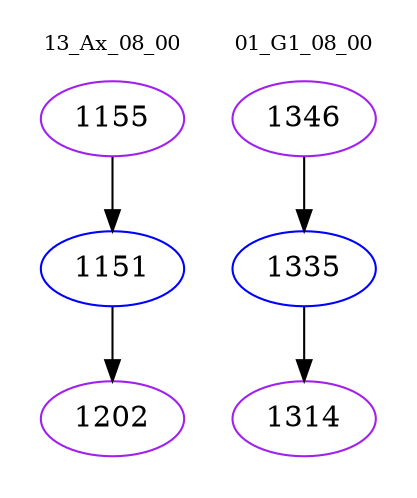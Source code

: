 digraph{
subgraph cluster_0 {
color = white
label = "13_Ax_08_00";
fontsize=10;
T0_1155 [label="1155", color="purple"]
T0_1155 -> T0_1151 [color="black"]
T0_1151 [label="1151", color="blue"]
T0_1151 -> T0_1202 [color="black"]
T0_1202 [label="1202", color="purple"]
}
subgraph cluster_1 {
color = white
label = "01_G1_08_00";
fontsize=10;
T1_1346 [label="1346", color="purple"]
T1_1346 -> T1_1335 [color="black"]
T1_1335 [label="1335", color="blue"]
T1_1335 -> T1_1314 [color="black"]
T1_1314 [label="1314", color="purple"]
}
}
